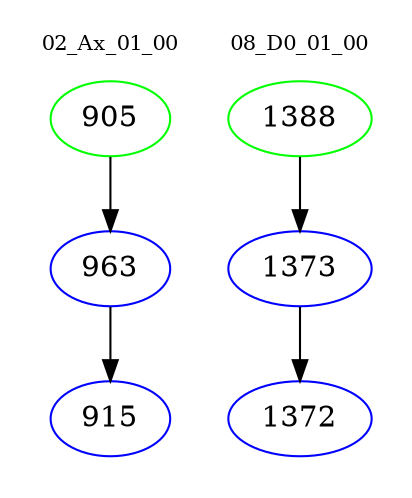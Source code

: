 digraph{
subgraph cluster_0 {
color = white
label = "02_Ax_01_00";
fontsize=10;
T0_905 [label="905", color="green"]
T0_905 -> T0_963 [color="black"]
T0_963 [label="963", color="blue"]
T0_963 -> T0_915 [color="black"]
T0_915 [label="915", color="blue"]
}
subgraph cluster_1 {
color = white
label = "08_D0_01_00";
fontsize=10;
T1_1388 [label="1388", color="green"]
T1_1388 -> T1_1373 [color="black"]
T1_1373 [label="1373", color="blue"]
T1_1373 -> T1_1372 [color="black"]
T1_1372 [label="1372", color="blue"]
}
}

